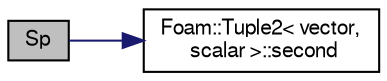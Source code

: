 digraph "Sp"
{
  bgcolor="transparent";
  edge [fontname="FreeSans",fontsize="10",labelfontname="FreeSans",labelfontsize="10"];
  node [fontname="FreeSans",fontsize="10",shape=record];
  rankdir="LR";
  Node70 [label="Sp",height=0.2,width=0.4,color="black", fillcolor="grey75", style="filled", fontcolor="black"];
  Node70 -> Node71 [color="midnightblue",fontsize="10",style="solid",fontname="FreeSans"];
  Node71 [label="Foam::Tuple2\< vector,\l scalar \>::second",height=0.2,width=0.4,color="black",URL="$a28430.html#a3d89ce084afc65b34a84b9f42d68f27c",tooltip="Return second. "];
}
